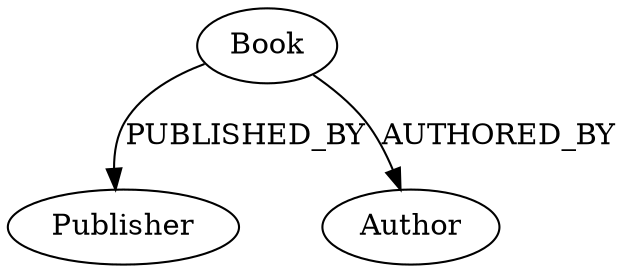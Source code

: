 strict digraph {
    "Book"
    "Publisher"
    "Author"
    "Author"
    "Author"
    "Book" -> "Publisher" [label="PUBLISHED_BY"; weight=1]
    "Book" -> "Author" [label="AUTHORED_BY"; weight=1]
    "Book" -> "Author" [label="AUTHORED_BY"; weight=1]
    "Book" -> "Author" [label="AUTHORED_BY"; weight=1]
}
